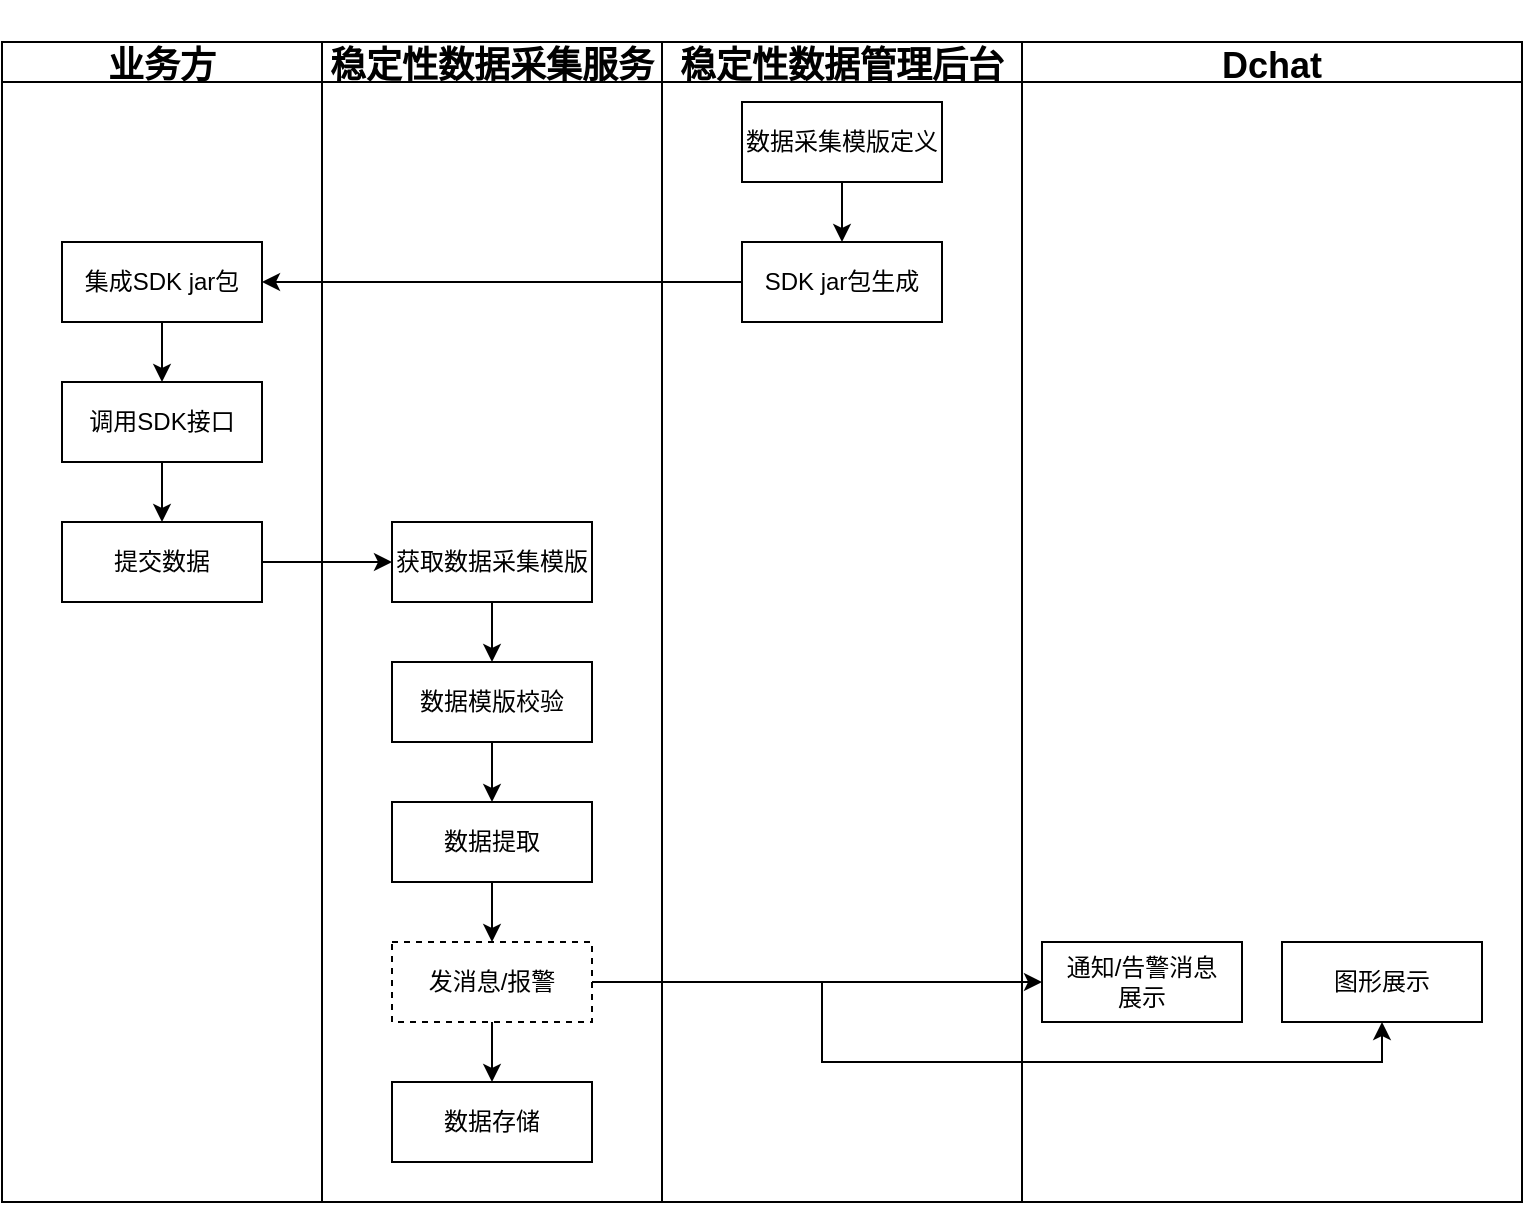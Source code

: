 <mxfile compressed="false" version="16.6.1" type="github">
  <diagram id="pBcjqEdFsgfQmg1a2mWG" name="Page-1">
    <mxGraphModel dx="926" dy="1320" grid="0" gridSize="10" guides="1" tooltips="1" connect="1" arrows="1" fold="1" page="1" pageScale="1" pageWidth="1169" pageHeight="827" math="0" shadow="0">
      <root>
        <mxCell id="0" />
        <mxCell id="1" parent="0" />
        <mxCell id="A6NbXT8_dKEW4dwMow8V-25" value="Pool" style="swimlane;childLayout=stackLayout;resizeParent=1;resizeParentMax=0;startSize=20;rounded=0;shadow=0;glass=0;fontSize=18;strokeColor=default;strokeWidth=1;fillColor=default;noLabel=1;portConstraintRotation=0;connectable=1;allowArrows=1;snapToPoint=0;backgroundOutline=0;rotatable=1;cloneable=1;deletable=1;comic=0;enumerate=0;swimlaneBody=1;swimlaneHead=0;horizontal=1;swimlaneLine=1;" parent="1" vertex="1">
          <mxGeometry x="200" y="-660" width="330" height="600" as="geometry" />
        </mxCell>
        <mxCell id="A6NbXT8_dKEW4dwMow8V-26" value="业务方" style="swimlane;startSize=20;rounded=0;shadow=0;glass=0;fontSize=18;strokeColor=default;strokeWidth=1;fillColor=default;" parent="A6NbXT8_dKEW4dwMow8V-25" vertex="1">
          <mxGeometry y="20" width="160" height="580" as="geometry" />
        </mxCell>
        <mxCell id="LMv_qMbZr2J3lBFjA7qK-20" style="edgeStyle=orthogonalEdgeStyle;rounded=0;orthogonalLoop=1;jettySize=auto;html=1;exitX=0.5;exitY=1;exitDx=0;exitDy=0;" parent="A6NbXT8_dKEW4dwMow8V-26" source="LMv_qMbZr2J3lBFjA7qK-12" target="LMv_qMbZr2J3lBFjA7qK-13" edge="1">
          <mxGeometry relative="1" as="geometry" />
        </mxCell>
        <mxCell id="LMv_qMbZr2J3lBFjA7qK-12" value="调用SDK接口" style="rounded=0;whiteSpace=wrap;html=1;" parent="A6NbXT8_dKEW4dwMow8V-26" vertex="1">
          <mxGeometry x="30" y="170" width="100" height="40" as="geometry" />
        </mxCell>
        <mxCell id="LMv_qMbZr2J3lBFjA7qK-13" value="提交数据" style="rounded=0;whiteSpace=wrap;html=1;" parent="A6NbXT8_dKEW4dwMow8V-26" vertex="1">
          <mxGeometry x="30" y="240" width="100" height="40" as="geometry" />
        </mxCell>
        <mxCell id="LMv_qMbZr2J3lBFjA7qK-19" style="edgeStyle=orthogonalEdgeStyle;rounded=0;orthogonalLoop=1;jettySize=auto;html=1;exitX=0.5;exitY=1;exitDx=0;exitDy=0;entryX=0.5;entryY=0;entryDx=0;entryDy=0;" parent="A6NbXT8_dKEW4dwMow8V-26" source="LMv_qMbZr2J3lBFjA7qK-14" target="LMv_qMbZr2J3lBFjA7qK-12" edge="1">
          <mxGeometry relative="1" as="geometry" />
        </mxCell>
        <mxCell id="LMv_qMbZr2J3lBFjA7qK-14" value="集成SDK jar包" style="rounded=0;whiteSpace=wrap;html=1;" parent="A6NbXT8_dKEW4dwMow8V-26" vertex="1">
          <mxGeometry x="30" y="100" width="100" height="40" as="geometry" />
        </mxCell>
        <mxCell id="A6NbXT8_dKEW4dwMow8V-27" value="稳定性数据采集服务" style="swimlane;startSize=20;rounded=0;shadow=0;glass=0;fontSize=18;strokeColor=default;strokeWidth=1;fillColor=default;" parent="A6NbXT8_dKEW4dwMow8V-25" vertex="1">
          <mxGeometry x="160" y="20" width="170" height="580" as="geometry" />
        </mxCell>
        <mxCell id="LMv_qMbZr2J3lBFjA7qK-22" style="edgeStyle=orthogonalEdgeStyle;rounded=0;orthogonalLoop=1;jettySize=auto;html=1;exitX=0.5;exitY=1;exitDx=0;exitDy=0;entryX=0.5;entryY=0;entryDx=0;entryDy=0;" parent="A6NbXT8_dKEW4dwMow8V-27" source="A6NbXT8_dKEW4dwMow8V-9" target="A6NbXT8_dKEW4dwMow8V-10" edge="1">
          <mxGeometry relative="1" as="geometry" />
        </mxCell>
        <mxCell id="A6NbXT8_dKEW4dwMow8V-9" value="获取数据采集模版" style="rounded=0;whiteSpace=wrap;html=1;" parent="A6NbXT8_dKEW4dwMow8V-27" vertex="1">
          <mxGeometry x="35" y="240" width="100" height="40" as="geometry" />
        </mxCell>
        <mxCell id="LMv_qMbZr2J3lBFjA7qK-23" style="edgeStyle=orthogonalEdgeStyle;rounded=0;orthogonalLoop=1;jettySize=auto;html=1;exitX=0.5;exitY=1;exitDx=0;exitDy=0;entryX=0.5;entryY=0;entryDx=0;entryDy=0;" parent="A6NbXT8_dKEW4dwMow8V-27" source="A6NbXT8_dKEW4dwMow8V-10" target="LMv_qMbZr2J3lBFjA7qK-2" edge="1">
          <mxGeometry relative="1" as="geometry" />
        </mxCell>
        <mxCell id="A6NbXT8_dKEW4dwMow8V-10" value="数据模版校验" style="rounded=0;whiteSpace=wrap;html=1;" parent="A6NbXT8_dKEW4dwMow8V-27" vertex="1">
          <mxGeometry x="35" y="310" width="100" height="40" as="geometry" />
        </mxCell>
        <mxCell id="A6NbXT8_dKEW4dwMow8V-11" value="数据存储" style="rounded=0;whiteSpace=wrap;html=1;" parent="A6NbXT8_dKEW4dwMow8V-27" vertex="1">
          <mxGeometry x="35" y="520" width="100" height="40" as="geometry" />
        </mxCell>
        <mxCell id="LMv_qMbZr2J3lBFjA7qK-24" style="edgeStyle=orthogonalEdgeStyle;rounded=0;orthogonalLoop=1;jettySize=auto;html=1;exitX=0.5;exitY=1;exitDx=0;exitDy=0;entryX=0.5;entryY=0;entryDx=0;entryDy=0;" parent="A6NbXT8_dKEW4dwMow8V-27" source="LMv_qMbZr2J3lBFjA7qK-2" target="LMv_qMbZr2J3lBFjA7qK-3" edge="1">
          <mxGeometry relative="1" as="geometry" />
        </mxCell>
        <mxCell id="LMv_qMbZr2J3lBFjA7qK-2" value="数据提取" style="rounded=0;whiteSpace=wrap;html=1;" parent="A6NbXT8_dKEW4dwMow8V-27" vertex="1">
          <mxGeometry x="35" y="380" width="100" height="40" as="geometry" />
        </mxCell>
        <mxCell id="LMv_qMbZr2J3lBFjA7qK-25" style="edgeStyle=orthogonalEdgeStyle;rounded=0;orthogonalLoop=1;jettySize=auto;html=1;exitX=0.5;exitY=1;exitDx=0;exitDy=0;entryX=0.5;entryY=0;entryDx=0;entryDy=0;" parent="A6NbXT8_dKEW4dwMow8V-27" source="LMv_qMbZr2J3lBFjA7qK-3" target="A6NbXT8_dKEW4dwMow8V-11" edge="1">
          <mxGeometry relative="1" as="geometry" />
        </mxCell>
        <mxCell id="LMv_qMbZr2J3lBFjA7qK-3" value="发消息/报警" style="rounded=0;whiteSpace=wrap;html=1;dashed=1;" parent="A6NbXT8_dKEW4dwMow8V-27" vertex="1">
          <mxGeometry x="35" y="450" width="100" height="40" as="geometry" />
        </mxCell>
        <mxCell id="LMv_qMbZr2J3lBFjA7qK-21" value="" style="endArrow=classic;html=1;rounded=0;entryX=0;entryY=0.5;entryDx=0;entryDy=0;" parent="A6NbXT8_dKEW4dwMow8V-27" target="A6NbXT8_dKEW4dwMow8V-9" edge="1">
          <mxGeometry width="50" height="50" relative="1" as="geometry">
            <mxPoint x="-30" y="260" as="sourcePoint" />
            <mxPoint x="30" y="260" as="targetPoint" />
          </mxGeometry>
        </mxCell>
        <mxCell id="A6NbXT8_dKEW4dwMow8V-31" value="稳定性数据管理后台" style="swimlane;startSize=20;rounded=0;shadow=0;glass=0;fontSize=18;strokeColor=default;strokeWidth=1;fillColor=default;" parent="1" vertex="1">
          <mxGeometry x="530" y="-640" width="180" height="580" as="geometry" />
        </mxCell>
        <mxCell id="LMv_qMbZr2J3lBFjA7qK-1" value="SDK jar包生成" style="rounded=0;whiteSpace=wrap;html=1;" parent="A6NbXT8_dKEW4dwMow8V-31" vertex="1">
          <mxGeometry x="40" y="100" width="100" height="40" as="geometry" />
        </mxCell>
        <mxCell id="A6NbXT8_dKEW4dwMow8V-13" value="数据采集模版定义" style="rounded=0;whiteSpace=wrap;html=1;" parent="A6NbXT8_dKEW4dwMow8V-31" vertex="1">
          <mxGeometry x="40" y="30" width="100" height="40" as="geometry" />
        </mxCell>
        <mxCell id="LMv_qMbZr2J3lBFjA7qK-15" value="" style="endArrow=classic;html=1;rounded=0;exitX=0.5;exitY=1;exitDx=0;exitDy=0;entryX=0.5;entryY=0;entryDx=0;entryDy=0;" parent="A6NbXT8_dKEW4dwMow8V-31" source="A6NbXT8_dKEW4dwMow8V-13" target="LMv_qMbZr2J3lBFjA7qK-1" edge="1">
          <mxGeometry width="50" height="50" relative="1" as="geometry">
            <mxPoint x="20" y="260" as="sourcePoint" />
            <mxPoint x="90" y="90" as="targetPoint" />
          </mxGeometry>
        </mxCell>
        <mxCell id="A6NbXT8_dKEW4dwMow8V-28" value="Dchat" style="swimlane;startSize=20;rounded=0;shadow=0;glass=0;fontSize=18;strokeColor=default;strokeWidth=1;fillColor=default;" parent="1" vertex="1">
          <mxGeometry x="710" y="-640" width="250" height="580" as="geometry" />
        </mxCell>
        <mxCell id="LMv_qMbZr2J3lBFjA7qK-26" value="通知/告警消息&lt;br&gt;展示" style="rounded=0;whiteSpace=wrap;html=1;" parent="A6NbXT8_dKEW4dwMow8V-28" vertex="1">
          <mxGeometry x="10" y="450" width="100" height="40" as="geometry" />
        </mxCell>
        <mxCell id="LMv_qMbZr2J3lBFjA7qK-27" value="图形展示" style="rounded=0;whiteSpace=wrap;html=1;" parent="A6NbXT8_dKEW4dwMow8V-28" vertex="1">
          <mxGeometry x="130" y="450" width="100" height="40" as="geometry" />
        </mxCell>
        <mxCell id="LMv_qMbZr2J3lBFjA7qK-17" value="" style="endArrow=classic;html=1;rounded=0;exitX=0;exitY=0.5;exitDx=0;exitDy=0;entryX=1;entryY=0.5;entryDx=0;entryDy=0;" parent="1" source="LMv_qMbZr2J3lBFjA7qK-1" target="LMv_qMbZr2J3lBFjA7qK-14" edge="1">
          <mxGeometry width="50" height="50" relative="1" as="geometry">
            <mxPoint x="550" y="-380" as="sourcePoint" />
            <mxPoint x="600" y="-430" as="targetPoint" />
          </mxGeometry>
        </mxCell>
        <mxCell id="LMv_qMbZr2J3lBFjA7qK-30" style="edgeStyle=orthogonalEdgeStyle;rounded=0;orthogonalLoop=1;jettySize=auto;html=1;exitX=1;exitY=0.5;exitDx=0;exitDy=0;entryX=0;entryY=0.5;entryDx=0;entryDy=0;" parent="1" source="LMv_qMbZr2J3lBFjA7qK-3" target="LMv_qMbZr2J3lBFjA7qK-26" edge="1">
          <mxGeometry relative="1" as="geometry" />
        </mxCell>
        <mxCell id="LMv_qMbZr2J3lBFjA7qK-34" style="edgeStyle=orthogonalEdgeStyle;orthogonalLoop=1;jettySize=auto;html=1;exitX=0.5;exitY=1;exitDx=0;exitDy=0;startFill=1;endFill=0;anchorPointDirection=1;rounded=0;startArrow=classic;endArrow=none;" parent="1" source="LMv_qMbZr2J3lBFjA7qK-27" edge="1">
          <mxGeometry relative="1" as="geometry">
            <mxPoint x="590" y="-170" as="targetPoint" />
            <Array as="points">
              <mxPoint x="890" y="-130" />
              <mxPoint x="610" y="-130" />
              <mxPoint x="610" y="-170" />
            </Array>
          </mxGeometry>
        </mxCell>
      </root>
    </mxGraphModel>
  </diagram>
</mxfile>
